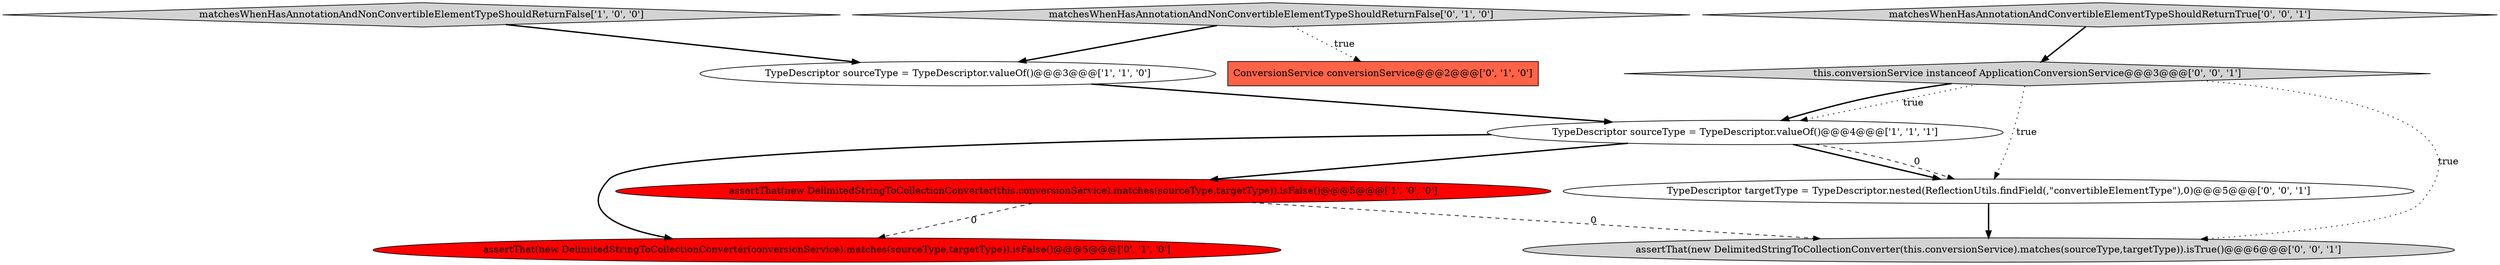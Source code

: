 digraph {
9 [style = filled, label = "TypeDescriptor targetType = TypeDescriptor.nested(ReflectionUtils.findField(,\"convertibleElementType\"),0)@@@5@@@['0', '0', '1']", fillcolor = white, shape = ellipse image = "AAA0AAABBB3BBB"];
4 [style = filled, label = "assertThat(new DelimitedStringToCollectionConverter(conversionService).matches(sourceType,targetType)).isFalse()@@@5@@@['0', '1', '0']", fillcolor = red, shape = ellipse image = "AAA1AAABBB2BBB"];
0 [style = filled, label = "TypeDescriptor sourceType = TypeDescriptor.valueOf()@@@3@@@['1', '1', '0']", fillcolor = white, shape = ellipse image = "AAA0AAABBB1BBB"];
10 [style = filled, label = "assertThat(new DelimitedStringToCollectionConverter(this.conversionService).matches(sourceType,targetType)).isTrue()@@@6@@@['0', '0', '1']", fillcolor = lightgray, shape = ellipse image = "AAA0AAABBB3BBB"];
8 [style = filled, label = "this.conversionService instanceof ApplicationConversionService@@@3@@@['0', '0', '1']", fillcolor = lightgray, shape = diamond image = "AAA0AAABBB3BBB"];
7 [style = filled, label = "matchesWhenHasAnnotationAndConvertibleElementTypeShouldReturnTrue['0', '0', '1']", fillcolor = lightgray, shape = diamond image = "AAA0AAABBB3BBB"];
1 [style = filled, label = "assertThat(new DelimitedStringToCollectionConverter(this.conversionService).matches(sourceType,targetType)).isFalse()@@@5@@@['1', '0', '0']", fillcolor = red, shape = ellipse image = "AAA1AAABBB1BBB"];
3 [style = filled, label = "TypeDescriptor sourceType = TypeDescriptor.valueOf()@@@4@@@['1', '1', '1']", fillcolor = white, shape = ellipse image = "AAA0AAABBB1BBB"];
6 [style = filled, label = "ConversionService conversionService@@@2@@@['0', '1', '0']", fillcolor = tomato, shape = box image = "AAA1AAABBB2BBB"];
2 [style = filled, label = "matchesWhenHasAnnotationAndNonConvertibleElementTypeShouldReturnFalse['1', '0', '0']", fillcolor = lightgray, shape = diamond image = "AAA0AAABBB1BBB"];
5 [style = filled, label = "matchesWhenHasAnnotationAndNonConvertibleElementTypeShouldReturnFalse['0', '1', '0']", fillcolor = lightgray, shape = diamond image = "AAA0AAABBB2BBB"];
0->3 [style = bold, label=""];
3->9 [style = bold, label=""];
5->6 [style = dotted, label="true"];
1->4 [style = dashed, label="0"];
2->0 [style = bold, label=""];
8->9 [style = dotted, label="true"];
1->10 [style = dashed, label="0"];
9->10 [style = bold, label=""];
8->10 [style = dotted, label="true"];
5->0 [style = bold, label=""];
3->1 [style = bold, label=""];
7->8 [style = bold, label=""];
3->9 [style = dashed, label="0"];
3->4 [style = bold, label=""];
8->3 [style = dotted, label="true"];
8->3 [style = bold, label=""];
}

